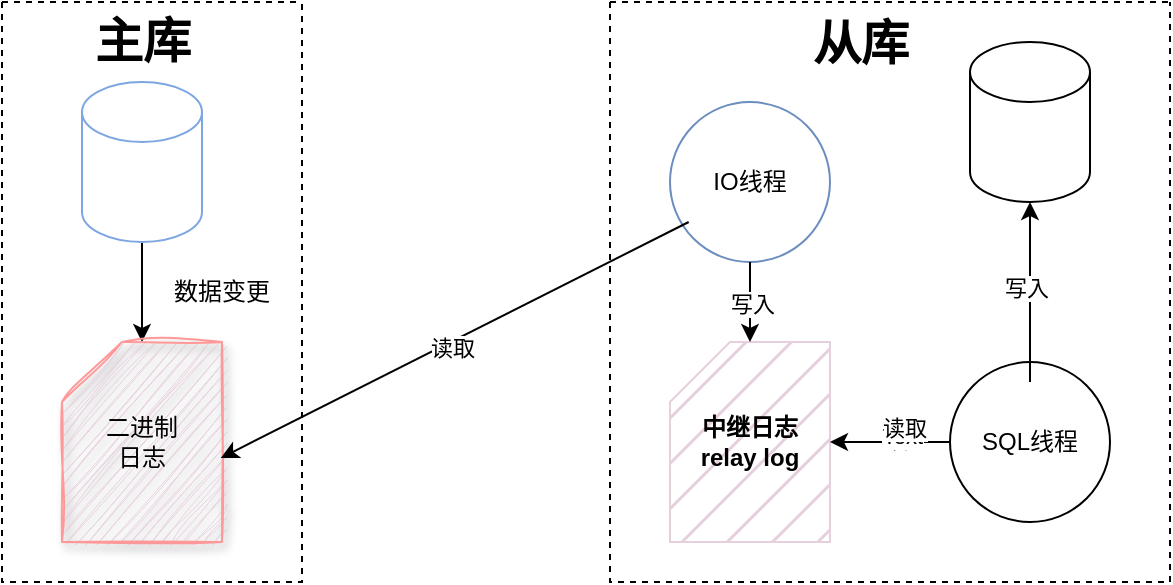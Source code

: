 <mxfile version="28.1.1">
  <diagram name="第 1 页" id="O8bLMkEa8woCRvAs-dQq">
    <mxGraphModel dx="786" dy="425" grid="1" gridSize="10" guides="1" tooltips="1" connect="1" arrows="1" fold="1" page="1" pageScale="1" pageWidth="827" pageHeight="1169" math="0" shadow="0">
      <root>
        <mxCell id="0" />
        <mxCell id="1" parent="0" />
        <mxCell id="43Mq4942pUjB6CocNSqJ-1" value="" style="swimlane;startSize=0;dashed=1;" vertex="1" parent="1">
          <mxGeometry x="110" y="90" width="150" height="290" as="geometry" />
        </mxCell>
        <mxCell id="43Mq4942pUjB6CocNSqJ-10" style="edgeStyle=orthogonalEdgeStyle;rounded=0;orthogonalLoop=1;jettySize=auto;html=1;" edge="1" parent="43Mq4942pUjB6CocNSqJ-1" source="43Mq4942pUjB6CocNSqJ-3" target="43Mq4942pUjB6CocNSqJ-6">
          <mxGeometry relative="1" as="geometry" />
        </mxCell>
        <mxCell id="43Mq4942pUjB6CocNSqJ-3" value="" style="shape=cylinder3;whiteSpace=wrap;html=1;boundedLbl=1;backgroundOutline=1;size=15;fillColor=default;strokeColor=#7EA6E0;" vertex="1" parent="43Mq4942pUjB6CocNSqJ-1">
          <mxGeometry x="40" y="40" width="60" height="80" as="geometry" />
        </mxCell>
        <mxCell id="43Mq4942pUjB6CocNSqJ-4" value="主库" style="text;strokeColor=none;fillColor=none;html=1;fontSize=24;fontStyle=1;verticalAlign=middle;align=center;" vertex="1" parent="43Mq4942pUjB6CocNSqJ-1">
          <mxGeometry x="20" width="100" height="40" as="geometry" />
        </mxCell>
        <mxCell id="43Mq4942pUjB6CocNSqJ-6" value="二进制&lt;div&gt;日志&lt;/div&gt;" style="shape=card;whiteSpace=wrap;html=1;fillColor=#E6D0DE;sketch=1;curveFitting=1;jiggle=2;shadow=1;rounded=0;strokeColor=#FF9999;fillStyle=hachure;" vertex="1" parent="43Mq4942pUjB6CocNSqJ-1">
          <mxGeometry x="30" y="170" width="80" height="100" as="geometry" />
        </mxCell>
        <mxCell id="43Mq4942pUjB6CocNSqJ-11" value="数据变更" style="text;html=1;align=center;verticalAlign=middle;whiteSpace=wrap;rounded=0;" vertex="1" parent="43Mq4942pUjB6CocNSqJ-1">
          <mxGeometry x="80" y="130" width="60" height="30" as="geometry" />
        </mxCell>
        <mxCell id="43Mq4942pUjB6CocNSqJ-2" value="" style="swimlane;startSize=0;dashed=1;" vertex="1" parent="1">
          <mxGeometry x="414" y="90" width="280" height="290" as="geometry" />
        </mxCell>
        <mxCell id="43Mq4942pUjB6CocNSqJ-5" value="从库&lt;div&gt;&lt;br&gt;&lt;/div&gt;" style="text;strokeColor=none;fillColor=none;html=1;fontSize=24;fontStyle=1;verticalAlign=middle;align=center;" vertex="1" parent="43Mq4942pUjB6CocNSqJ-2">
          <mxGeometry x="75" y="20" width="100" height="30" as="geometry" />
        </mxCell>
        <mxCell id="43Mq4942pUjB6CocNSqJ-12" value="" style="shape=cylinder3;whiteSpace=wrap;html=1;boundedLbl=1;backgroundOutline=1;size=15;" vertex="1" parent="43Mq4942pUjB6CocNSqJ-2">
          <mxGeometry x="180" y="20" width="60" height="80" as="geometry" />
        </mxCell>
        <mxCell id="43Mq4942pUjB6CocNSqJ-13" value="IO线程" style="ellipse;whiteSpace=wrap;html=1;aspect=fixed;fillColor=none;gradientColor=#7ea6e0;strokeColor=#6c8ebf;" vertex="1" parent="43Mq4942pUjB6CocNSqJ-2">
          <mxGeometry x="30" y="50" width="80" height="80" as="geometry" />
        </mxCell>
        <mxCell id="43Mq4942pUjB6CocNSqJ-14" value="SQL线程" style="ellipse;whiteSpace=wrap;html=1;aspect=fixed;" vertex="1" parent="43Mq4942pUjB6CocNSqJ-2">
          <mxGeometry x="170" y="180" width="80" height="80" as="geometry" />
        </mxCell>
        <mxCell id="43Mq4942pUjB6CocNSqJ-15" value="中继日志&lt;div&gt;relay log&lt;/div&gt;" style="shape=card;whiteSpace=wrap;html=1;fontStyle=1;fillStyle=hatch;fillColor=#E6D0DE;strokeColor=#E6D0DE;" vertex="1" parent="43Mq4942pUjB6CocNSqJ-2">
          <mxGeometry x="30" y="170" width="80" height="100" as="geometry" />
        </mxCell>
        <mxCell id="43Mq4942pUjB6CocNSqJ-19" value="" style="endArrow=classic;html=1;rounded=0;exitX=0.5;exitY=1;exitDx=0;exitDy=0;" edge="1" parent="43Mq4942pUjB6CocNSqJ-2" source="43Mq4942pUjB6CocNSqJ-13" target="43Mq4942pUjB6CocNSqJ-15">
          <mxGeometry width="50" height="50" relative="1" as="geometry">
            <mxPoint x="-30" y="160" as="sourcePoint" />
            <mxPoint x="20" y="110" as="targetPoint" />
          </mxGeometry>
        </mxCell>
        <mxCell id="43Mq4942pUjB6CocNSqJ-20" value="写入" style="edgeLabel;html=1;align=center;verticalAlign=middle;resizable=0;points=[];" vertex="1" connectable="0" parent="43Mq4942pUjB6CocNSqJ-19">
          <mxGeometry x="0.017" y="1" relative="1" as="geometry">
            <mxPoint as="offset" />
          </mxGeometry>
        </mxCell>
        <mxCell id="43Mq4942pUjB6CocNSqJ-21" value="" style="endArrow=classic;html=1;rounded=0;exitX=0;exitY=0.5;exitDx=0;exitDy=0;entryX=1;entryY=0.5;entryDx=0;entryDy=0;entryPerimeter=0;" edge="1" parent="43Mq4942pUjB6CocNSqJ-2" source="43Mq4942pUjB6CocNSqJ-14" target="43Mq4942pUjB6CocNSqJ-15">
          <mxGeometry width="50" height="50" relative="1" as="geometry">
            <mxPoint x="-30" y="160" as="sourcePoint" />
            <mxPoint x="20" y="110" as="targetPoint" />
          </mxGeometry>
        </mxCell>
        <mxCell id="43Mq4942pUjB6CocNSqJ-22" value="读" style="edgeLabel;html=1;align=center;verticalAlign=middle;resizable=0;points=[];" vertex="1" connectable="0" parent="43Mq4942pUjB6CocNSqJ-21">
          <mxGeometry x="-0.1" y="-1" relative="1" as="geometry">
            <mxPoint as="offset" />
          </mxGeometry>
        </mxCell>
        <mxCell id="43Mq4942pUjB6CocNSqJ-23" value="Text" style="edgeLabel;html=1;align=center;verticalAlign=middle;resizable=0;points=[];" vertex="1" connectable="0" parent="43Mq4942pUjB6CocNSqJ-21">
          <mxGeometry x="-0.2" y="-3" relative="1" as="geometry">
            <mxPoint as="offset" />
          </mxGeometry>
        </mxCell>
        <mxCell id="43Mq4942pUjB6CocNSqJ-24" value="读取" style="edgeLabel;html=1;align=center;verticalAlign=middle;resizable=0;points=[];" vertex="1" connectable="0" parent="43Mq4942pUjB6CocNSqJ-21">
          <mxGeometry x="-0.233" y="-7" relative="1" as="geometry">
            <mxPoint as="offset" />
          </mxGeometry>
        </mxCell>
        <mxCell id="43Mq4942pUjB6CocNSqJ-26" value="" style="endArrow=classic;html=1;rounded=0;entryX=0.5;entryY=1;entryDx=0;entryDy=0;entryPerimeter=0;" edge="1" parent="43Mq4942pUjB6CocNSqJ-2" target="43Mq4942pUjB6CocNSqJ-12">
          <mxGeometry width="50" height="50" relative="1" as="geometry">
            <mxPoint x="210" y="190" as="sourcePoint" />
            <mxPoint x="260" y="140" as="targetPoint" />
          </mxGeometry>
        </mxCell>
        <mxCell id="43Mq4942pUjB6CocNSqJ-27" value="写入" style="edgeLabel;html=1;align=center;verticalAlign=middle;resizable=0;points=[];" vertex="1" connectable="0" parent="43Mq4942pUjB6CocNSqJ-26">
          <mxGeometry x="0.059" y="2" relative="1" as="geometry">
            <mxPoint as="offset" />
          </mxGeometry>
        </mxCell>
        <mxCell id="43Mq4942pUjB6CocNSqJ-17" value="" style="endArrow=classic;html=1;rounded=0;exitX=0.117;exitY=0.75;exitDx=0;exitDy=0;exitPerimeter=0;entryX=0.992;entryY=0.58;entryDx=0;entryDy=0;entryPerimeter=0;" edge="1" parent="1" source="43Mq4942pUjB6CocNSqJ-13" target="43Mq4942pUjB6CocNSqJ-6">
          <mxGeometry width="50" height="50" relative="1" as="geometry">
            <mxPoint x="360" y="260" as="sourcePoint" />
            <mxPoint x="410" y="210" as="targetPoint" />
          </mxGeometry>
        </mxCell>
        <mxCell id="43Mq4942pUjB6CocNSqJ-18" value="读取" style="edgeLabel;html=1;align=center;verticalAlign=middle;resizable=0;points=[];" vertex="1" connectable="0" parent="43Mq4942pUjB6CocNSqJ-17">
          <mxGeometry x="0.024" y="3" relative="1" as="geometry">
            <mxPoint as="offset" />
          </mxGeometry>
        </mxCell>
      </root>
    </mxGraphModel>
  </diagram>
</mxfile>
